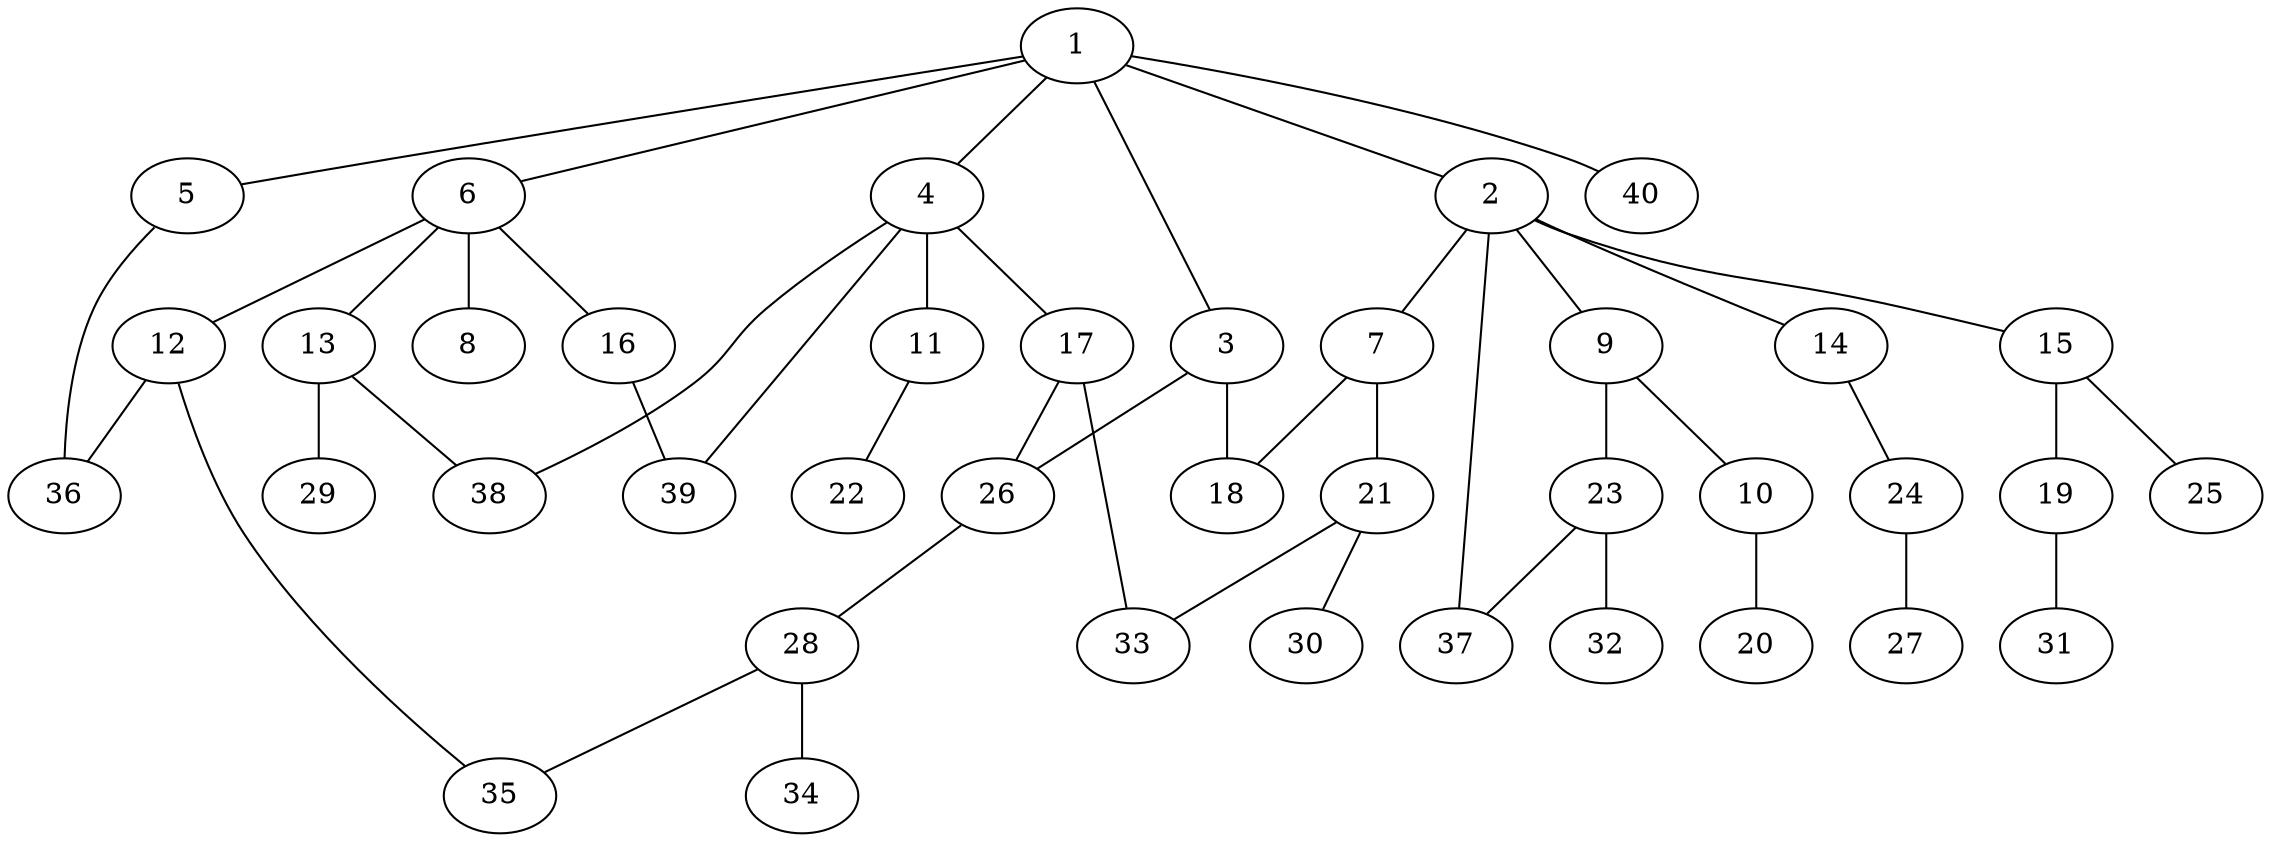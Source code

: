 graph graphname {1--2
1--3
1--4
1--5
1--6
1--40
2--7
2--9
2--14
2--15
2--37
3--18
3--26
4--11
4--17
4--38
4--39
5--36
6--8
6--12
6--13
6--16
7--18
7--21
9--10
9--23
10--20
11--22
12--35
12--36
13--29
13--38
14--24
15--19
15--25
16--39
17--26
17--33
19--31
21--30
21--33
23--32
23--37
24--27
26--28
28--34
28--35
}